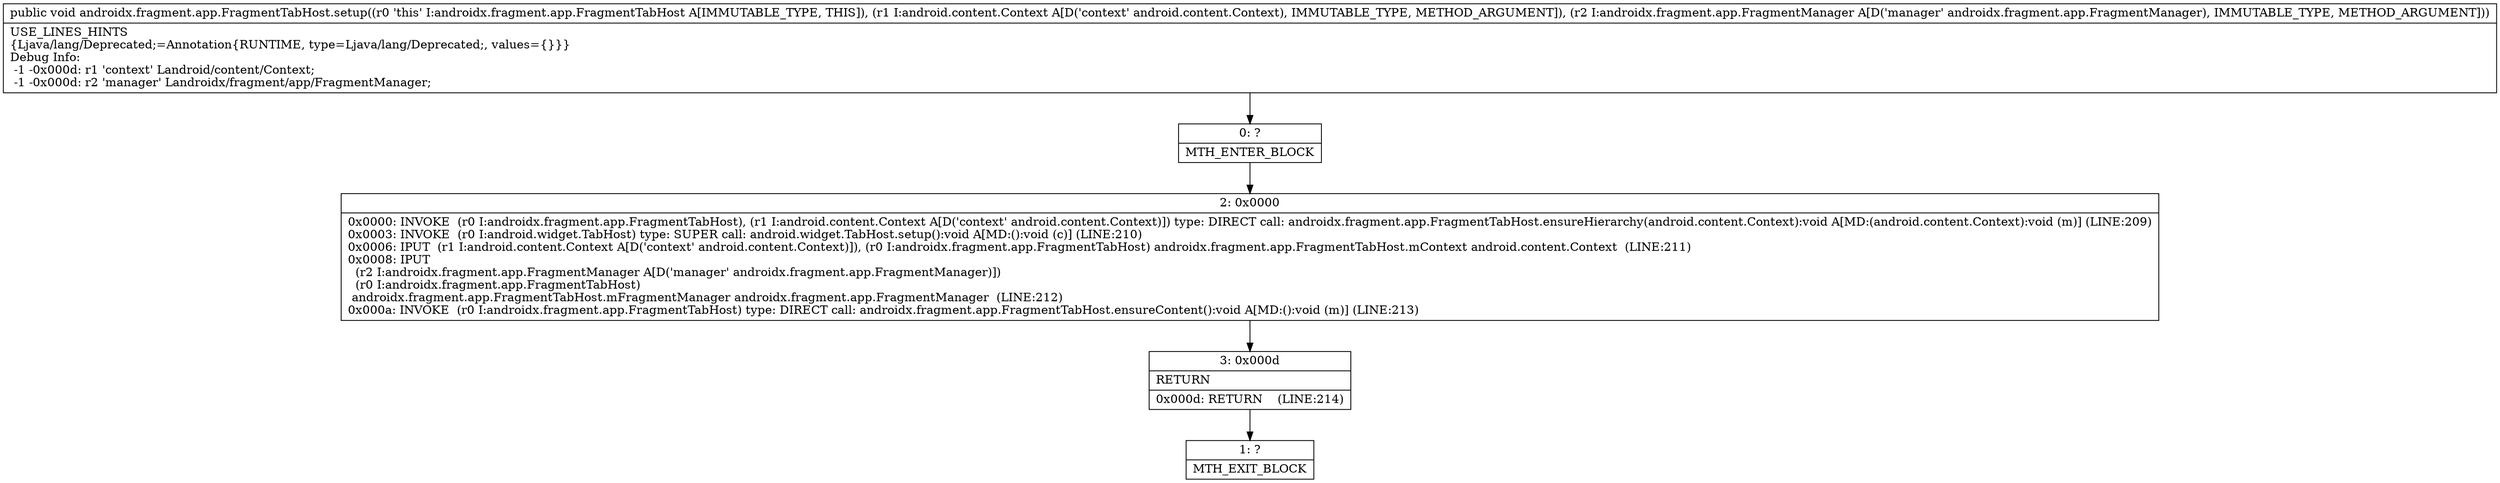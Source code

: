 digraph "CFG forandroidx.fragment.app.FragmentTabHost.setup(Landroid\/content\/Context;Landroidx\/fragment\/app\/FragmentManager;)V" {
Node_0 [shape=record,label="{0\:\ ?|MTH_ENTER_BLOCK\l}"];
Node_2 [shape=record,label="{2\:\ 0x0000|0x0000: INVOKE  (r0 I:androidx.fragment.app.FragmentTabHost), (r1 I:android.content.Context A[D('context' android.content.Context)]) type: DIRECT call: androidx.fragment.app.FragmentTabHost.ensureHierarchy(android.content.Context):void A[MD:(android.content.Context):void (m)] (LINE:209)\l0x0003: INVOKE  (r0 I:android.widget.TabHost) type: SUPER call: android.widget.TabHost.setup():void A[MD:():void (c)] (LINE:210)\l0x0006: IPUT  (r1 I:android.content.Context A[D('context' android.content.Context)]), (r0 I:androidx.fragment.app.FragmentTabHost) androidx.fragment.app.FragmentTabHost.mContext android.content.Context  (LINE:211)\l0x0008: IPUT  \l  (r2 I:androidx.fragment.app.FragmentManager A[D('manager' androidx.fragment.app.FragmentManager)])\l  (r0 I:androidx.fragment.app.FragmentTabHost)\l androidx.fragment.app.FragmentTabHost.mFragmentManager androidx.fragment.app.FragmentManager  (LINE:212)\l0x000a: INVOKE  (r0 I:androidx.fragment.app.FragmentTabHost) type: DIRECT call: androidx.fragment.app.FragmentTabHost.ensureContent():void A[MD:():void (m)] (LINE:213)\l}"];
Node_3 [shape=record,label="{3\:\ 0x000d|RETURN\l|0x000d: RETURN    (LINE:214)\l}"];
Node_1 [shape=record,label="{1\:\ ?|MTH_EXIT_BLOCK\l}"];
MethodNode[shape=record,label="{public void androidx.fragment.app.FragmentTabHost.setup((r0 'this' I:androidx.fragment.app.FragmentTabHost A[IMMUTABLE_TYPE, THIS]), (r1 I:android.content.Context A[D('context' android.content.Context), IMMUTABLE_TYPE, METHOD_ARGUMENT]), (r2 I:androidx.fragment.app.FragmentManager A[D('manager' androidx.fragment.app.FragmentManager), IMMUTABLE_TYPE, METHOD_ARGUMENT]))  | USE_LINES_HINTS\l\{Ljava\/lang\/Deprecated;=Annotation\{RUNTIME, type=Ljava\/lang\/Deprecated;, values=\{\}\}\}\lDebug Info:\l  \-1 \-0x000d: r1 'context' Landroid\/content\/Context;\l  \-1 \-0x000d: r2 'manager' Landroidx\/fragment\/app\/FragmentManager;\l}"];
MethodNode -> Node_0;Node_0 -> Node_2;
Node_2 -> Node_3;
Node_3 -> Node_1;
}

